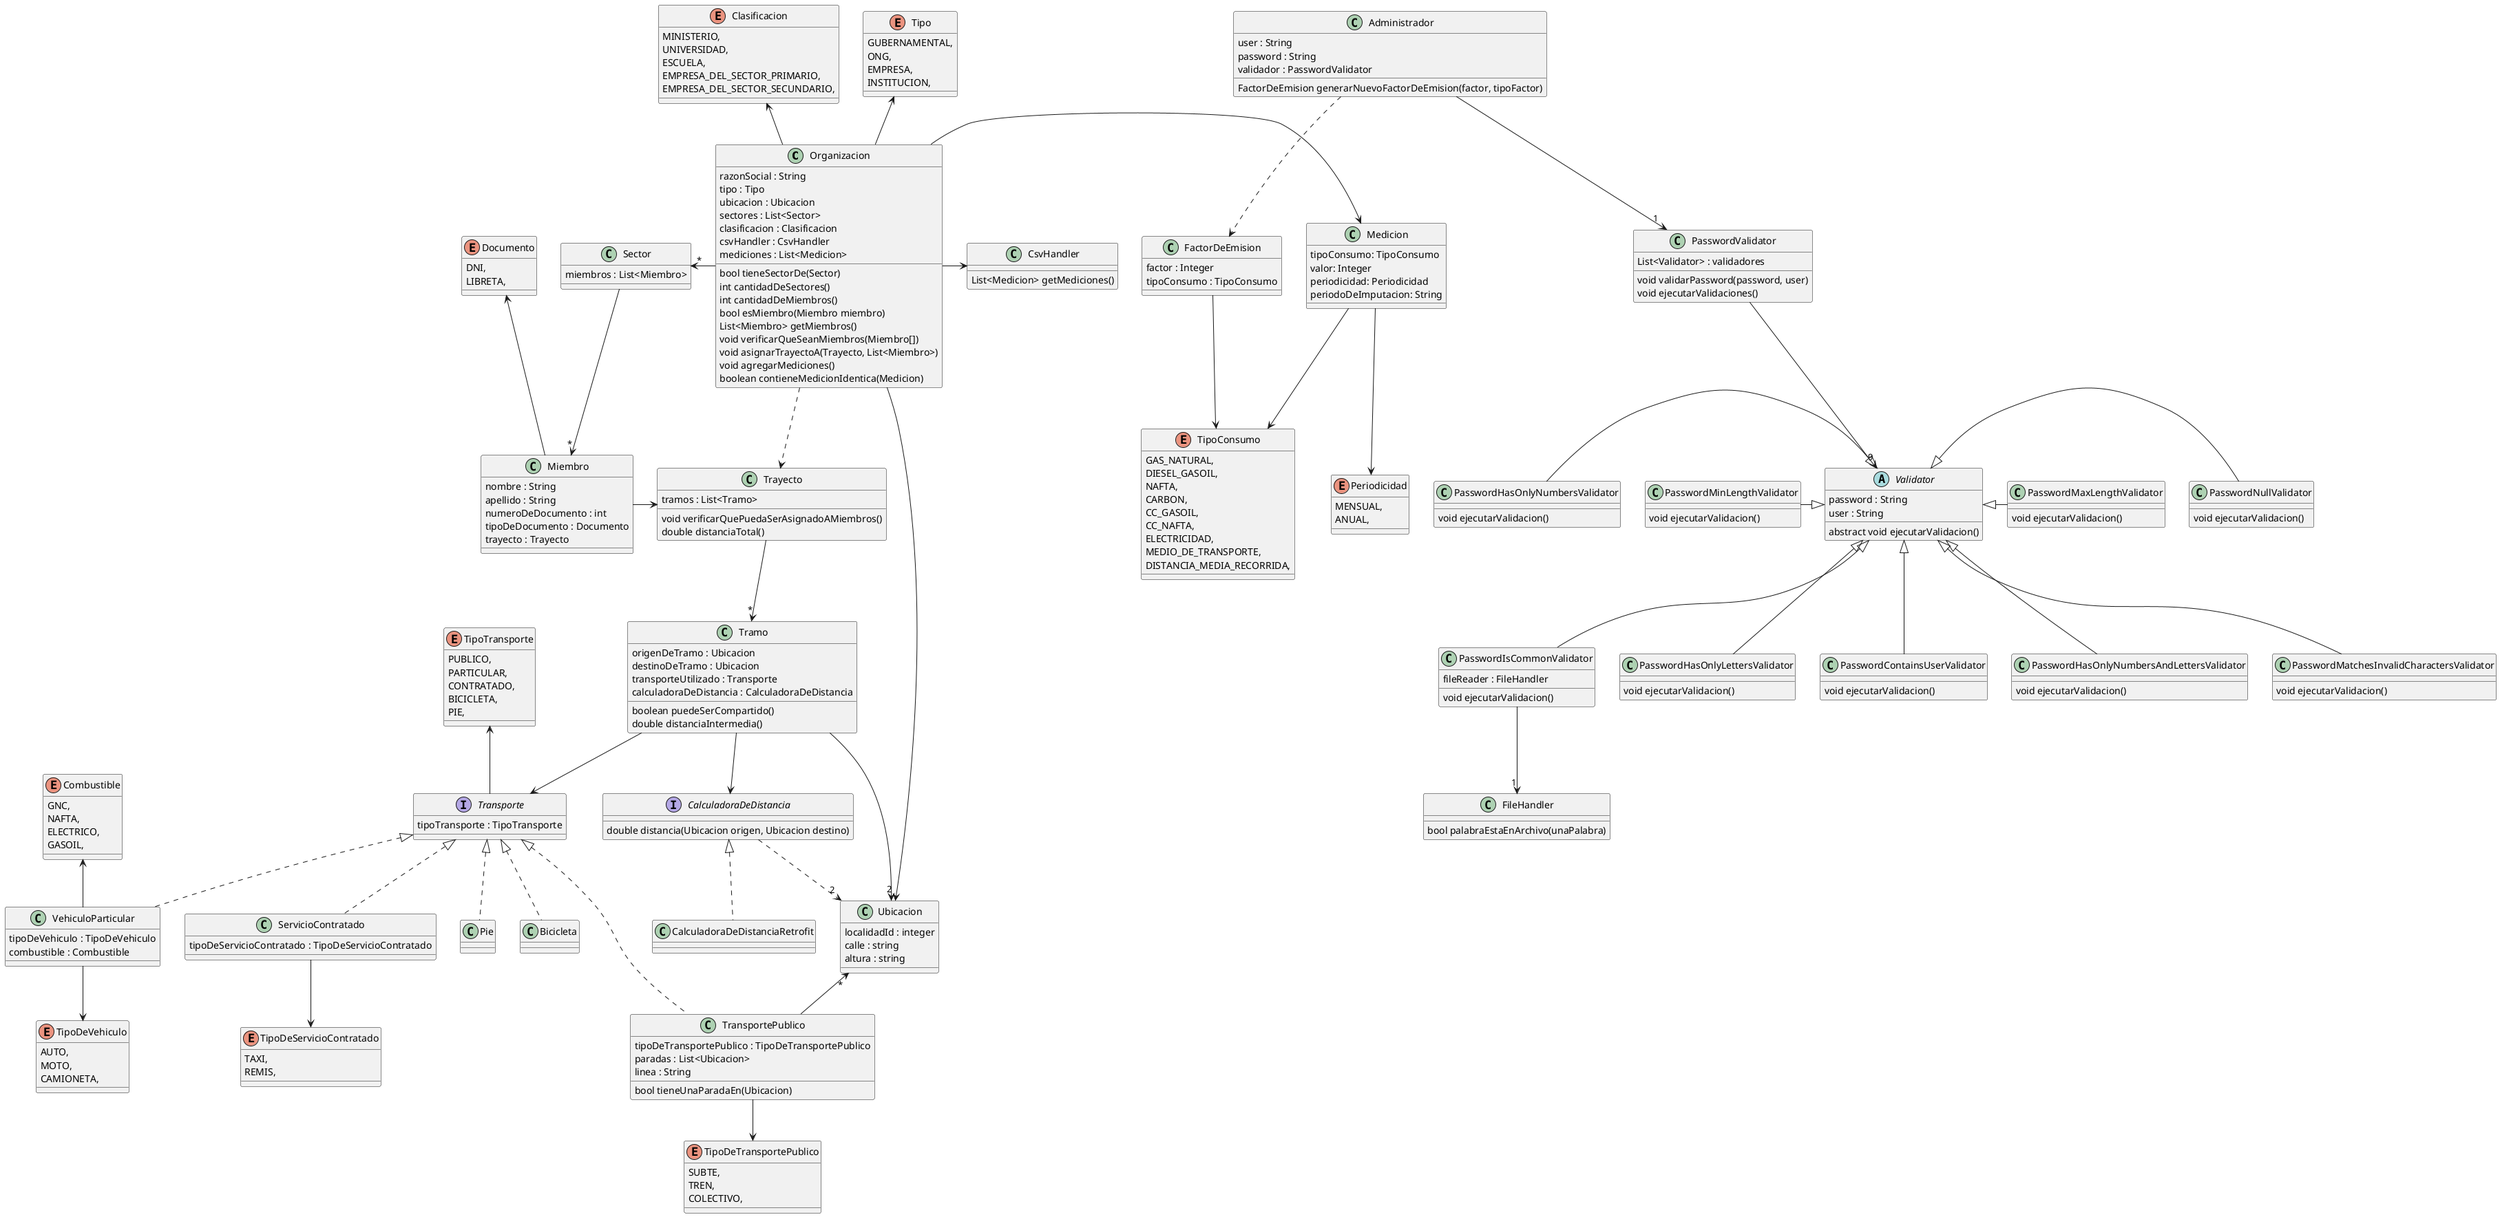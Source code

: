 @startuml TPA-2

class Organizacion {
  razonSocial : String
  tipo : Tipo
  ubicacion : Ubicacion
  sectores : List<Sector>
  clasificacion : Clasificacion
  csvHandler : CsvHandler
  mediciones : List<Medicion>
  bool tieneSectorDe(Sector)
  int cantidadDeSectores()
  int cantidadDeMiembros()
  bool esMiembro(Miembro miembro)
  List<Miembro> getMiembros()
  void verificarQueSeanMiembros(Miembro[])
  void asignarTrayectoA(Trayecto, List<Miembro>)
  void agregarMediciones()
  boolean contieneMedicionIdentica(Medicion)
}
' verificarQueSeanMiembros -> valida que en la lista de miembros todos pertenezcan a la organizacion
' asignarTrayectoA -> llama a verificarQueSeanMiembros para lista de miembros,
' y verificarQuePuedaSerAsignadoAMiembros para el trayecto, si pasan las validaciones,
' a todos los miembros de la lista se le asigna el trayecto

enum TipoConsumo {
  GAS_NATURAL,
  DIESEL_GASOIL,
  NAFTA,
  CARBON,
  CC_GASOIL,
  CC_NAFTA,
  ELECTRICIDAD,
  MEDIO_DE_TRANSPORTE,
  DISTANCIA_MEDIA_RECORRIDA,
}


class Medicion {
  tipoConsumo: TipoConsumo
  valor: Integer
  periodicidad: Periodicidad
  periodoDeImputacion: String
}
' periodicidad puede ser un String. Solo se usa en la validacion con periodoDeImputacion

enum Periodicidad {
  MENSUAL,
  ANUAL,
}
class Ubicacion {
  localidadId : integer
  calle : string
  altura : string
}

class Sector {
  miembros : List<Miembro>
}

class Miembro {
  nombre : String
  apellido : String
  numeroDeDocumento : int
  tipoDeDocumento : Documento
  trayecto : Trayecto
}

enum Documento {
  DNI,
  LIBRETA,
}

enum Tipo {
  GUBERNAMENTAL,
  ONG,
  EMPRESA,
  INSTITUCION,
}

enum Clasificacion {
  MINISTERIO,
  UNIVERSIDAD,
  ESCUELA,
  EMPRESA_DEL_SECTOR_PRIMARIO,
  EMPRESA_DEL_SECTOR_SECUNDARIO,
}

' Usamos strategy para los medios de transportes
interface Transporte {
  tipoTransporte : TipoTransporte
}

enum TipoTransporte {
  PUBLICO,
  PARTICULAR,
  CONTRATADO,
  BICICLETA,
  PIE,
}

class VehiculoParticular {
  tipoDeVehiculo : TipoDeVehiculo
  combustible : Combustible
}

class TransportePublico {
  tipoDeTransportePublico : TipoDeTransportePublico
  paradas : List<Ubicacion>
  linea : String
  bool tieneUnaParadaEn(Ubicacion)
}

class ServicioContratado {
  tipoDeServicioContratado : TipoDeServicioContratado
}

' Se refiere a caminar o a bicicleta
class Pie {

}

class Bicicleta {

}


enum TipoDeTransportePublico {
  SUBTE,
  TREN,
  COLECTIVO,
}

enum TipoDeVehiculo {
  AUTO,
  MOTO,
  CAMIONETA,
}

enum TipoDeServicioContratado{
  TAXI,
  REMIS,
}

enum Combustible {
  GNC,
  NAFTA,
  ELECTRICO,
  GASOIL,
}

class Tramo {
  origenDeTramo : Ubicacion
  destinoDeTramo : Ubicacion
  transporteUtilizado : Transporte
  calculadoraDeDistancia : CalculadoraDeDistancia
  boolean puedeSerCompartido()
  double distanciaIntermedia()
}
' puedeSerCompartido -> valida que el tipo de transporte del tramo sea
' vehiculo particular o de servicio contratado

class Trayecto {
  tramos : List<Tramo>
  void verificarQuePuedaSerAsignadoAMiembros()
  double distanciaTotal()
}
' verificarQuePuedaSerAsignadoAMiembros -> llama para cada tramo al validarTramoCompartido

interface CalculadoraDeDistancia {
  double distancia(Ubicacion origen, Ubicacion destino)
}

class CalculadoraDeDistanciaRetrofit {

}

class Administrador {
  user : String
  password : String
  validador : PasswordValidator 
  FactorDeEmision generarNuevoFactorDeEmision(factor, tipoFactor)
}

class PasswordValidator {
  List<Validator> : validadores
  void validarPassword(password, user)
  void ejecutarValidaciones()
}

class FileHandler {
  bool palabraEstaEnArchivo(unaPalabra)
}

abstract class Validator {
  password : String
  user : String
  abstract void ejecutarValidacion()
}

class PasswordMatchesInvalidCharactersValidator {
  void ejecutarValidacion()
}

class PasswordIsCommonValidator {
  fileReader : FileHandler
  void ejecutarValidacion()
}

class PasswordHasOnlyLettersValidator {
  void ejecutarValidacion()
}

class PasswordContainsUserValidator {
  void ejecutarValidacion()
}


class PasswordHasOnlyNumbersAndLettersValidator {
  void ejecutarValidacion()
}

class PasswordHasOnlyNumbersValidator {
  void ejecutarValidacion()
}

class PasswordMaxLengthValidator {
  void ejecutarValidacion()
}

class PasswordMinLengthValidator {
  void ejecutarValidacion()
}

class PasswordNullValidator {
  void ejecutarValidacion()
}

class CsvHandler {
  List<Medicion> getMediciones()
}

class FactorDeEmision {
  factor : Integer
  tipoConsumo : TipoConsumo
}


Administrador -down->"1" PasswordValidator
PasswordValidator --> "9" Validator
Validator <|-down- PasswordIsCommonValidator
PasswordIsCommonValidator -down->"1" FileHandler
Validator <|-down- PasswordHasOnlyLettersValidator
Validator <|-down- PasswordContainsUserValidator
Validator <|-down- PasswordHasOnlyNumbersAndLettersValidator
Validator <|-left- PasswordHasOnlyNumbersValidator
Validator <|-right- PasswordMaxLengthValidator
Validator <|-left- PasswordMinLengthValidator
Validator <|-right- PasswordNullValidator
Validator <|-down- PasswordMatchesInvalidCharactersValidator


Miembro "*"<-up- Sector
Organizacion -up-> Tipo
Organizacion -up-> Clasificacion
Organizacion --> Ubicacion
Organizacion -left->"*" Sector
Miembro -up-> Documento

Trayecto --> "*" Tramo
Trayecto <-left- Miembro
Tramo --> Transporte
Tramo -right->"2" Ubicacion

Transporte -up-> TipoTransporte
TransportePublico -up->"*" Ubicacion
TransportePublico --> TipoDeTransportePublico
VehiculoParticular -down-> TipoDeVehiculo
VehiculoParticular -up-> Combustible
ServicioContratado -down-> TipoDeServicioContratado
TransportePublico .up.|> Transporte
VehiculoParticular .up.|> Transporte
Pie .up.|> Transporte
Bicicleta .up.|> Transporte
ServicioContratado .up.|> Transporte


Organizacion ..> Trayecto
Tramo --> CalculadoraDeDistancia
CalculadoraDeDistanciaRetrofit .up.|> CalculadoraDeDistancia
CalculadoraDeDistancia ..> "2" Ubicacion

Organizacion -right-> CsvHandler

Organizacion -right-> Medicion
Medicion --> TipoConsumo
Medicion --> Periodicidad

Administrador ..> FactorDeEmision
FactorDeEmision --> TipoConsumo

@enduml